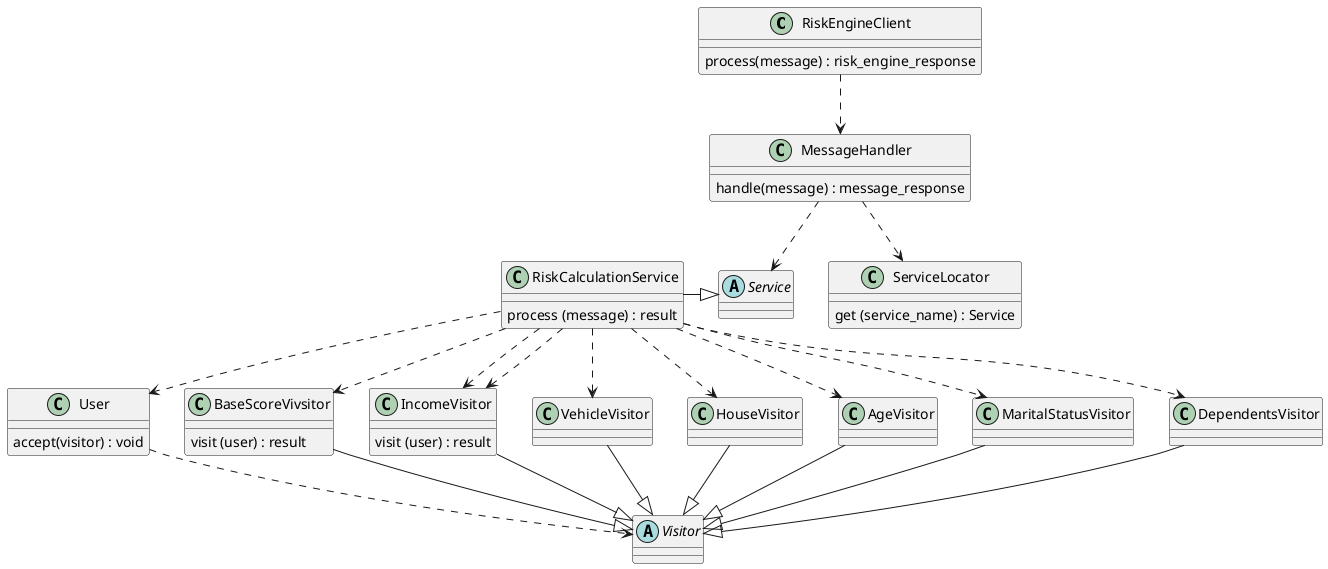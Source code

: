@startuml

class RiskEngineClient {
    process(message) : risk_engine_response
}

class MessageHandler {
    handle(message) : message_response
}

RiskEngineClient ..> MessageHandler

class ServiceLocator {
    get (service_name) : Service
}

abstract Service

MessageHandler ..> ServiceLocator
MessageHandler ..> Service


class RiskCalculationService {
    process (message) : result
}

class User {
    accept(visitor) : void
}

RiskCalculationService -|> Service

abstract class Visitor

class BaseScoreVivsitor {
    visit (user) : result
}

class IncomeVisitor {
    visit (user) : result
}

BaseScoreVivsitor --|> Visitor
IncomeVisitor --|> Visitor
VehicleVisitor --|> Visitor
HouseVisitor --|> Visitor
AgeVisitor --|> Visitor
MaritalStatusVisitor --|> Visitor
DependentsVisitor --|> Visitor

RiskCalculationService ..> BaseScoreVivsitor
RiskCalculationService ..> IncomeVisitor
RiskCalculationService ..> VehicleVisitor
RiskCalculationService ..> IncomeVisitor
RiskCalculationService ..> HouseVisitor
RiskCalculationService ..> AgeVisitor
RiskCalculationService ..> MaritalStatusVisitor
RiskCalculationService ..> DependentsVisitor

RiskCalculationService ..> User

User ..> Visitor

@enduml